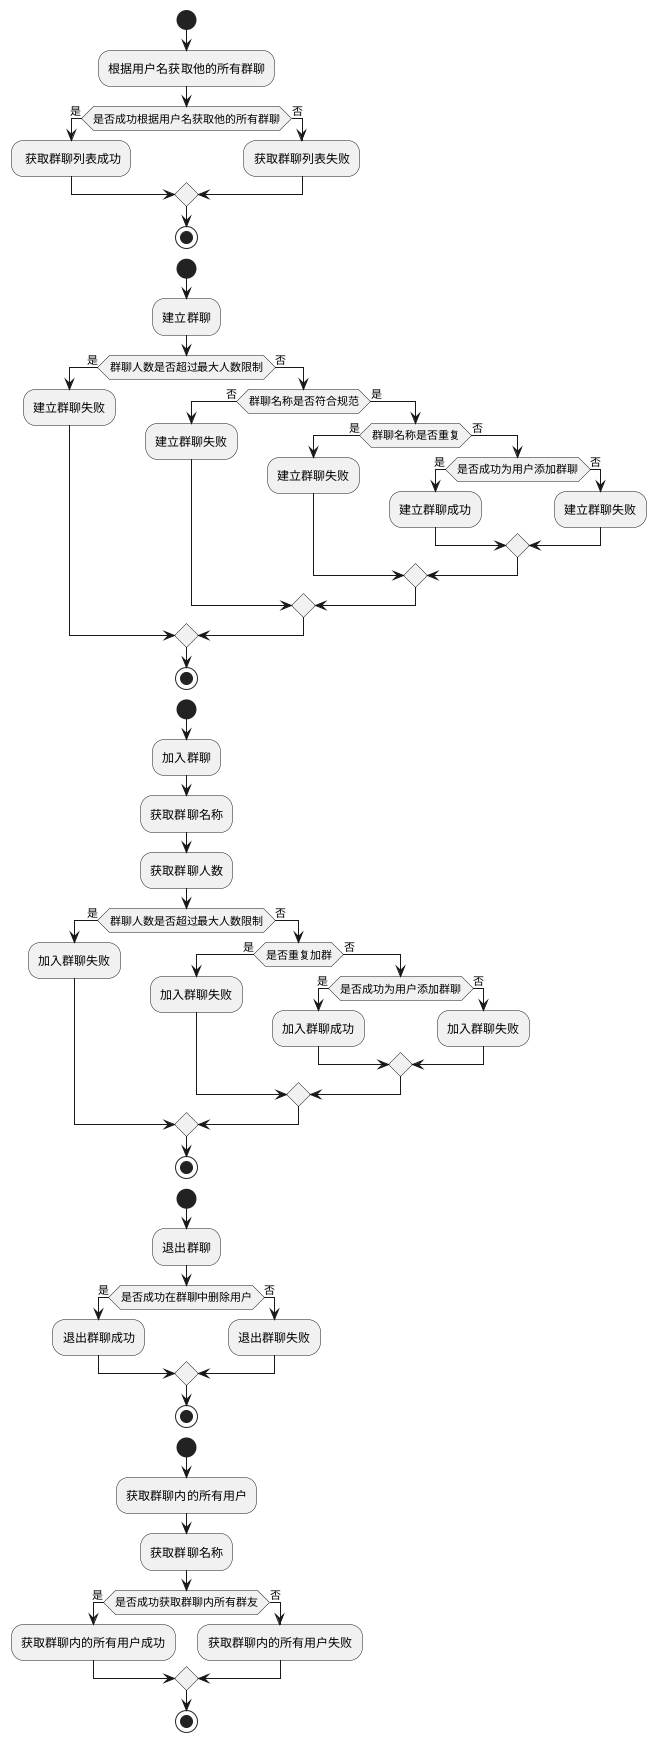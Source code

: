 [@startuml
'https://plantuml.com/activity-diagram-beta

start
:根据用户名获取他的所有群聊;
if (是否成功根据用户名获取他的所有群聊) then (是)
: 获取群聊列表成功;
else (否)
:获取群聊列表失败;

endif
stop

start
:建立群聊;
if(群聊人数是否超过最大人数限制)then(是)
    :建立群聊失败;
else(否)
    if(群聊名称是否符合规范)then(否)
    :建立群聊失败;
    else(是)
        if(群聊名称是否重复)then(是)
        :建立群聊失败;
        else(否)
            if(是否成功为用户添加群聊) then (是)
            :建立群聊成功;
            else(否)
            :建立群聊失败;
            endif
        endif
    endif
endif
stop

start
:加入群聊;
:获取群聊名称;
:获取群聊人数;
if(群聊人数是否超过最大人数限制)then(是)
    :加入群聊失败;
else(否)
    if(是否重复加群)then(是)
    :加入群聊失败;
    else(否)
        if(是否成功为用户添加群聊) then (是)
        :加入群聊成功;
        else(否)
        :加入群聊失败;
        endif
    endif
endif
stop

start
:退出群聊;
if(是否成功在群聊中删除用户)then(是)
    :退出群聊成功;
    else(否)
    :退出群聊失败;
endif
stop

start
:获取群聊内的所有用户;
:获取群聊名称;
if(是否成功获取群聊内所有群友)then(是)
    :获取群聊内的所有用户成功;
    else(否)
    :获取群聊内的所有用户失败;
endif
stop


@enduml
]